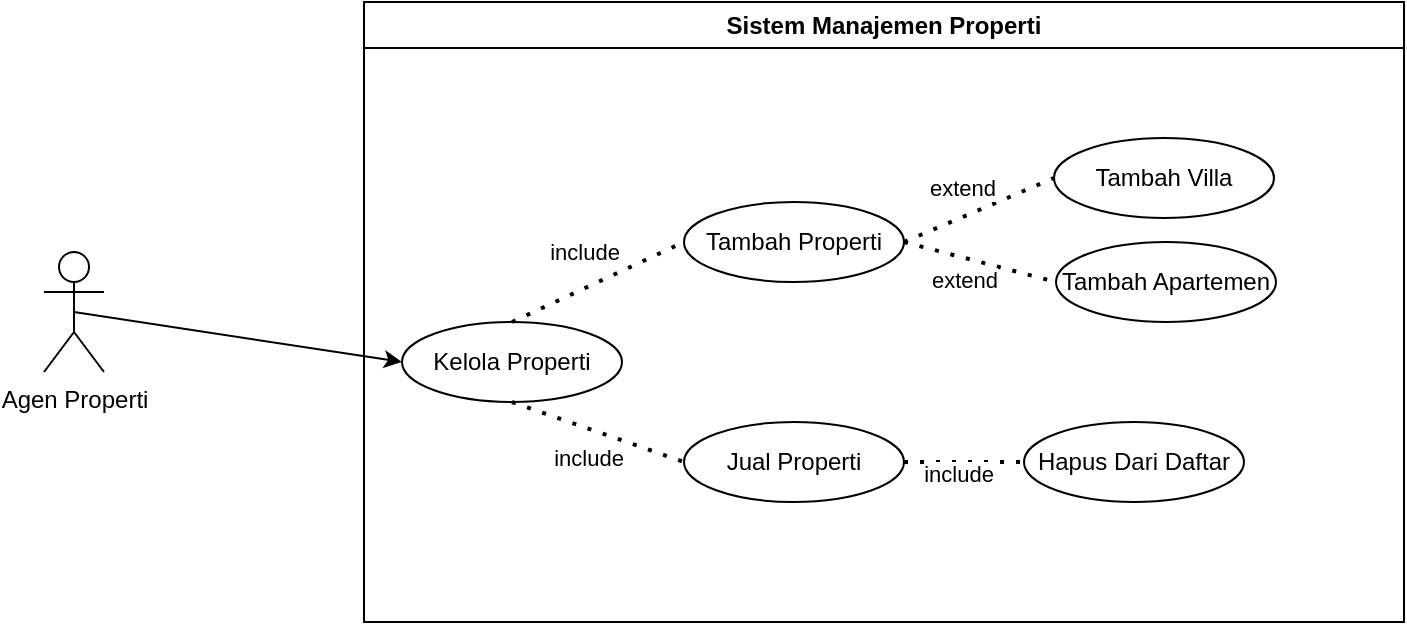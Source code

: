 <mxfile version="28.2.8">
  <diagram name="Page-1" id="M-AIUhj9p3_aVeXdb6ao">
    <mxGraphModel dx="1140" dy="846" grid="1" gridSize="10" guides="1" tooltips="1" connect="1" arrows="1" fold="1" page="1" pageScale="1" pageWidth="1100" pageHeight="850" math="0" shadow="0">
      <root>
        <mxCell id="0" />
        <mxCell id="1" parent="0" />
        <mxCell id="YVlJM-mKavaOkOAXUvZT-1" value="Agen Properti" style="shape=umlActor;verticalLabelPosition=bottom;verticalAlign=top;html=1;outlineConnect=0;" vertex="1" parent="1">
          <mxGeometry x="150" y="235" width="30" height="60" as="geometry" />
        </mxCell>
        <mxCell id="YVlJM-mKavaOkOAXUvZT-2" value="Sistem Manajemen Properti" style="swimlane;whiteSpace=wrap;html=1;" vertex="1" parent="1">
          <mxGeometry x="310" y="110" width="520" height="310" as="geometry" />
        </mxCell>
        <mxCell id="YVlJM-mKavaOkOAXUvZT-7" value="Tambah Properti" style="ellipse;whiteSpace=wrap;html=1;" vertex="1" parent="YVlJM-mKavaOkOAXUvZT-2">
          <mxGeometry x="160" y="100" width="110" height="40" as="geometry" />
        </mxCell>
        <mxCell id="YVlJM-mKavaOkOAXUvZT-9" value="Jual Properti" style="ellipse;whiteSpace=wrap;html=1;" vertex="1" parent="YVlJM-mKavaOkOAXUvZT-2">
          <mxGeometry x="160" y="210" width="110" height="40" as="geometry" />
        </mxCell>
        <mxCell id="YVlJM-mKavaOkOAXUvZT-14" value="Kelola Properti" style="ellipse;whiteSpace=wrap;html=1;" vertex="1" parent="YVlJM-mKavaOkOAXUvZT-2">
          <mxGeometry x="19" y="160" width="110" height="40" as="geometry" />
        </mxCell>
        <mxCell id="YVlJM-mKavaOkOAXUvZT-15" value="Tambah Villa" style="ellipse;whiteSpace=wrap;html=1;" vertex="1" parent="YVlJM-mKavaOkOAXUvZT-2">
          <mxGeometry x="345" y="68" width="110" height="40" as="geometry" />
        </mxCell>
        <mxCell id="YVlJM-mKavaOkOAXUvZT-16" value="Tambah Apartemen" style="ellipse;whiteSpace=wrap;html=1;" vertex="1" parent="YVlJM-mKavaOkOAXUvZT-2">
          <mxGeometry x="346" y="120" width="110" height="40" as="geometry" />
        </mxCell>
        <mxCell id="YVlJM-mKavaOkOAXUvZT-18" value="Hapus Dari Daftar" style="ellipse;whiteSpace=wrap;html=1;" vertex="1" parent="YVlJM-mKavaOkOAXUvZT-2">
          <mxGeometry x="330" y="210" width="110" height="40" as="geometry" />
        </mxCell>
        <mxCell id="YVlJM-mKavaOkOAXUvZT-23" value="" style="endArrow=none;dashed=1;html=1;dashPattern=1 3;strokeWidth=2;rounded=0;exitX=0.5;exitY=0;exitDx=0;exitDy=0;entryX=0;entryY=0.5;entryDx=0;entryDy=0;" edge="1" parent="YVlJM-mKavaOkOAXUvZT-2" source="YVlJM-mKavaOkOAXUvZT-14" target="YVlJM-mKavaOkOAXUvZT-7">
          <mxGeometry width="50" height="50" relative="1" as="geometry">
            <mxPoint x="220" y="260" as="sourcePoint" />
            <mxPoint x="270" y="210" as="targetPoint" />
            <Array as="points" />
          </mxGeometry>
        </mxCell>
        <mxCell id="YVlJM-mKavaOkOAXUvZT-24" value="" style="endArrow=none;dashed=1;html=1;dashPattern=1 3;strokeWidth=2;rounded=0;exitX=0.5;exitY=1;exitDx=0;exitDy=0;entryX=0;entryY=0.5;entryDx=0;entryDy=0;" edge="1" parent="YVlJM-mKavaOkOAXUvZT-2" source="YVlJM-mKavaOkOAXUvZT-14" target="YVlJM-mKavaOkOAXUvZT-9">
          <mxGeometry width="50" height="50" relative="1" as="geometry">
            <mxPoint x="80" y="260" as="sourcePoint" />
            <mxPoint x="175" y="220" as="targetPoint" />
            <Array as="points" />
          </mxGeometry>
        </mxCell>
        <mxCell id="YVlJM-mKavaOkOAXUvZT-28" value="include" style="edgeLabel;html=1;align=center;verticalAlign=middle;resizable=0;points=[];" vertex="1" connectable="0" parent="YVlJM-mKavaOkOAXUvZT-24">
          <mxGeometry x="-0.069" y="-7" relative="1" as="geometry">
            <mxPoint y="7" as="offset" />
          </mxGeometry>
        </mxCell>
        <mxCell id="YVlJM-mKavaOkOAXUvZT-25" value="" style="endArrow=none;dashed=1;html=1;dashPattern=1 3;strokeWidth=2;rounded=0;exitX=1;exitY=0.5;exitDx=0;exitDy=0;entryX=0;entryY=0.5;entryDx=0;entryDy=0;" edge="1" parent="YVlJM-mKavaOkOAXUvZT-2" source="YVlJM-mKavaOkOAXUvZT-7" target="YVlJM-mKavaOkOAXUvZT-15">
          <mxGeometry width="50" height="50" relative="1" as="geometry">
            <mxPoint x="280" y="110" as="sourcePoint" />
            <mxPoint x="320" y="90" as="targetPoint" />
            <Array as="points" />
          </mxGeometry>
        </mxCell>
        <mxCell id="YVlJM-mKavaOkOAXUvZT-26" value="" style="endArrow=none;dashed=1;html=1;dashPattern=1 3;strokeWidth=2;rounded=0;exitX=1;exitY=0.5;exitDx=0;exitDy=0;entryX=0;entryY=0.5;entryDx=0;entryDy=0;" edge="1" parent="YVlJM-mKavaOkOAXUvZT-2" source="YVlJM-mKavaOkOAXUvZT-7" target="YVlJM-mKavaOkOAXUvZT-16">
          <mxGeometry width="50" height="50" relative="1" as="geometry">
            <mxPoint x="280" y="180" as="sourcePoint" />
            <mxPoint x="375" y="140" as="targetPoint" />
            <Array as="points" />
          </mxGeometry>
        </mxCell>
        <mxCell id="YVlJM-mKavaOkOAXUvZT-27" value="" style="endArrow=none;dashed=1;html=1;dashPattern=1 3;strokeWidth=2;rounded=0;exitX=1;exitY=0.5;exitDx=0;exitDy=0;entryX=0;entryY=0.5;entryDx=0;entryDy=0;" edge="1" parent="YVlJM-mKavaOkOAXUvZT-2" source="YVlJM-mKavaOkOAXUvZT-9" target="YVlJM-mKavaOkOAXUvZT-18">
          <mxGeometry width="50" height="50" relative="1" as="geometry">
            <mxPoint x="280" y="280" as="sourcePoint" />
            <mxPoint x="330" y="240" as="targetPoint" />
            <Array as="points" />
          </mxGeometry>
        </mxCell>
        <mxCell id="YVlJM-mKavaOkOAXUvZT-29" value="include" style="edgeLabel;html=1;align=center;verticalAlign=middle;resizable=0;points=[];" vertex="1" connectable="0" parent="1">
          <mxGeometry x="420" y="235" as="geometry" />
        </mxCell>
        <mxCell id="YVlJM-mKavaOkOAXUvZT-30" value="include" style="edgeLabel;html=1;align=center;verticalAlign=middle;resizable=0;points=[];" vertex="1" connectable="0" parent="1">
          <mxGeometry x="614" y="350" as="geometry">
            <mxPoint x="-7" y="-4" as="offset" />
          </mxGeometry>
        </mxCell>
        <mxCell id="YVlJM-mKavaOkOAXUvZT-31" value="extend" style="edgeLabel;html=1;align=center;verticalAlign=middle;resizable=0;points=[];" vertex="1" connectable="0" parent="1">
          <mxGeometry x="601" y="202" as="geometry">
            <mxPoint x="8" y="1" as="offset" />
          </mxGeometry>
        </mxCell>
        <mxCell id="YVlJM-mKavaOkOAXUvZT-32" value="extend" style="edgeLabel;html=1;align=center;verticalAlign=middle;resizable=0;points=[];" vertex="1" connectable="0" parent="1">
          <mxGeometry x="602" y="248" as="geometry">
            <mxPoint x="8" y="1" as="offset" />
          </mxGeometry>
        </mxCell>
        <mxCell id="YVlJM-mKavaOkOAXUvZT-34" value="" style="endArrow=classic;html=1;rounded=0;entryX=0;entryY=0.5;entryDx=0;entryDy=0;exitX=0.5;exitY=0.5;exitDx=0;exitDy=0;exitPerimeter=0;" edge="1" parent="1" source="YVlJM-mKavaOkOAXUvZT-1" target="YVlJM-mKavaOkOAXUvZT-14">
          <mxGeometry width="50" height="50" relative="1" as="geometry">
            <mxPoint x="190" y="270" as="sourcePoint" />
            <mxPoint x="270" y="260" as="targetPoint" />
          </mxGeometry>
        </mxCell>
      </root>
    </mxGraphModel>
  </diagram>
</mxfile>
